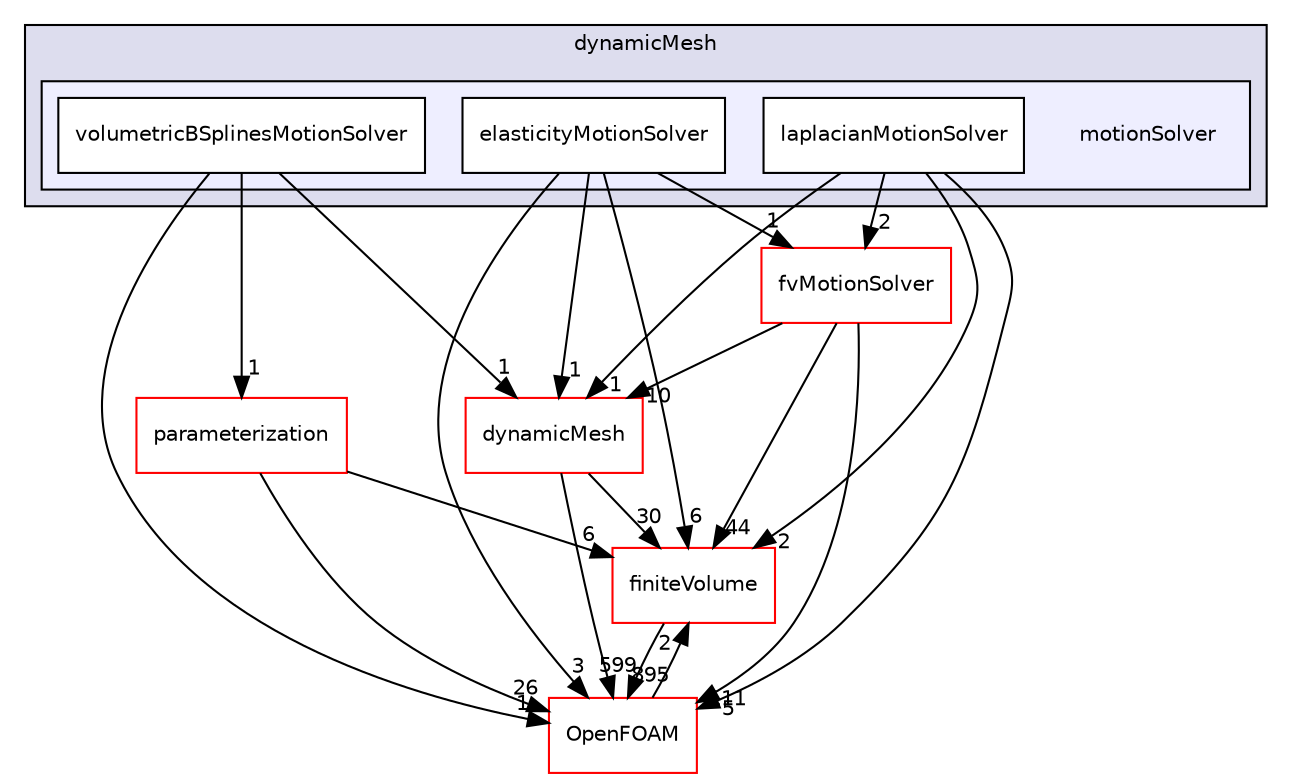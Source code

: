 digraph "src/optimisation/adjointOptimisation/adjoint/dynamicMesh/motionSolver" {
  bgcolor=transparent;
  compound=true
  node [ fontsize="10", fontname="Helvetica"];
  edge [ labelfontsize="10", labelfontname="Helvetica"];
  subgraph clusterdir_a3c15c1b3b2f5f0f260afae195a15ca3 {
    graph [ bgcolor="#ddddee", pencolor="black", label="dynamicMesh" fontname="Helvetica", fontsize="10", URL="dir_a3c15c1b3b2f5f0f260afae195a15ca3.html"]
  subgraph clusterdir_f5cfbca82fa9202469cbc54181740b74 {
    graph [ bgcolor="#eeeeff", pencolor="black", label="" URL="dir_f5cfbca82fa9202469cbc54181740b74.html"];
    dir_f5cfbca82fa9202469cbc54181740b74 [shape=plaintext label="motionSolver"];
    dir_e5ce6b70c9cd320474c442c47d402fe8 [shape=box label="elasticityMotionSolver" color="black" fillcolor="white" style="filled" URL="dir_e5ce6b70c9cd320474c442c47d402fe8.html"];
    dir_c30e490e3f46d7583eab4c8946a6c652 [shape=box label="laplacianMotionSolver" color="black" fillcolor="white" style="filled" URL="dir_c30e490e3f46d7583eab4c8946a6c652.html"];
    dir_2516f970c0a9dcb32a18cab667ffb2dd [shape=box label="volumetricBSplinesMotionSolver" color="black" fillcolor="white" style="filled" URL="dir_2516f970c0a9dcb32a18cab667ffb2dd.html"];
  }
  }
  dir_9bd15774b555cf7259a6fa18f99fe99b [shape=box label="finiteVolume" color="red" URL="dir_9bd15774b555cf7259a6fa18f99fe99b.html"];
  dir_63742796c427c97a292c80f7db71da36 [shape=box label="dynamicMesh" color="red" URL="dir_63742796c427c97a292c80f7db71da36.html"];
  dir_b99de617d441e60a7bad4cdf0a5e480b [shape=box label="parameterization" color="red" URL="dir_b99de617d441e60a7bad4cdf0a5e480b.html"];
  dir_c5473ff19b20e6ec4dfe5c310b3778a8 [shape=box label="OpenFOAM" color="red" URL="dir_c5473ff19b20e6ec4dfe5c310b3778a8.html"];
  dir_f7091aeabaea36e4bb5fe5aa28ecbeff [shape=box label="fvMotionSolver" color="red" URL="dir_f7091aeabaea36e4bb5fe5aa28ecbeff.html"];
  dir_9bd15774b555cf7259a6fa18f99fe99b->dir_c5473ff19b20e6ec4dfe5c310b3778a8 [headlabel="895", labeldistance=1.5 headhref="dir_000814_002151.html"];
  dir_c30e490e3f46d7583eab4c8946a6c652->dir_9bd15774b555cf7259a6fa18f99fe99b [headlabel="2", labeldistance=1.5 headhref="dir_002808_000814.html"];
  dir_c30e490e3f46d7583eab4c8946a6c652->dir_63742796c427c97a292c80f7db71da36 [headlabel="1", labeldistance=1.5 headhref="dir_002808_000588.html"];
  dir_c30e490e3f46d7583eab4c8946a6c652->dir_c5473ff19b20e6ec4dfe5c310b3778a8 [headlabel="5", labeldistance=1.5 headhref="dir_002808_002151.html"];
  dir_c30e490e3f46d7583eab4c8946a6c652->dir_f7091aeabaea36e4bb5fe5aa28ecbeff [headlabel="2", labeldistance=1.5 headhref="dir_002808_001393.html"];
  dir_63742796c427c97a292c80f7db71da36->dir_9bd15774b555cf7259a6fa18f99fe99b [headlabel="30", labeldistance=1.5 headhref="dir_000588_000814.html"];
  dir_63742796c427c97a292c80f7db71da36->dir_c5473ff19b20e6ec4dfe5c310b3778a8 [headlabel="599", labeldistance=1.5 headhref="dir_000588_002151.html"];
  dir_e5ce6b70c9cd320474c442c47d402fe8->dir_9bd15774b555cf7259a6fa18f99fe99b [headlabel="6", labeldistance=1.5 headhref="dir_002807_000814.html"];
  dir_e5ce6b70c9cd320474c442c47d402fe8->dir_63742796c427c97a292c80f7db71da36 [headlabel="1", labeldistance=1.5 headhref="dir_002807_000588.html"];
  dir_e5ce6b70c9cd320474c442c47d402fe8->dir_c5473ff19b20e6ec4dfe5c310b3778a8 [headlabel="3", labeldistance=1.5 headhref="dir_002807_002151.html"];
  dir_e5ce6b70c9cd320474c442c47d402fe8->dir_f7091aeabaea36e4bb5fe5aa28ecbeff [headlabel="1", labeldistance=1.5 headhref="dir_002807_001393.html"];
  dir_b99de617d441e60a7bad4cdf0a5e480b->dir_9bd15774b555cf7259a6fa18f99fe99b [headlabel="6", labeldistance=1.5 headhref="dir_002883_000814.html"];
  dir_b99de617d441e60a7bad4cdf0a5e480b->dir_c5473ff19b20e6ec4dfe5c310b3778a8 [headlabel="26", labeldistance=1.5 headhref="dir_002883_002151.html"];
  dir_c5473ff19b20e6ec4dfe5c310b3778a8->dir_9bd15774b555cf7259a6fa18f99fe99b [headlabel="2", labeldistance=1.5 headhref="dir_002151_000814.html"];
  dir_f7091aeabaea36e4bb5fe5aa28ecbeff->dir_9bd15774b555cf7259a6fa18f99fe99b [headlabel="44", labeldistance=1.5 headhref="dir_001393_000814.html"];
  dir_f7091aeabaea36e4bb5fe5aa28ecbeff->dir_63742796c427c97a292c80f7db71da36 [headlabel="10", labeldistance=1.5 headhref="dir_001393_000588.html"];
  dir_f7091aeabaea36e4bb5fe5aa28ecbeff->dir_c5473ff19b20e6ec4dfe5c310b3778a8 [headlabel="111", labeldistance=1.5 headhref="dir_001393_002151.html"];
  dir_2516f970c0a9dcb32a18cab667ffb2dd->dir_63742796c427c97a292c80f7db71da36 [headlabel="1", labeldistance=1.5 headhref="dir_002809_000588.html"];
  dir_2516f970c0a9dcb32a18cab667ffb2dd->dir_b99de617d441e60a7bad4cdf0a5e480b [headlabel="1", labeldistance=1.5 headhref="dir_002809_002883.html"];
  dir_2516f970c0a9dcb32a18cab667ffb2dd->dir_c5473ff19b20e6ec4dfe5c310b3778a8 [headlabel="1", labeldistance=1.5 headhref="dir_002809_002151.html"];
}
